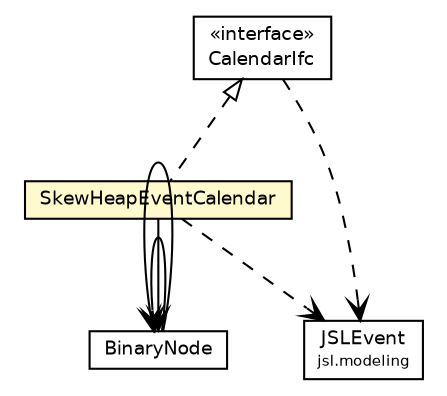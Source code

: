 #!/usr/local/bin/dot
#
# Class diagram 
# Generated by UMLGraph version 5.4 (http://www.umlgraph.org/)
#

digraph G {
	edge [fontname="Helvetica",fontsize=10,labelfontname="Helvetica",labelfontsize=10];
	node [fontname="Helvetica",fontsize=10,shape=plaintext];
	nodesep=0.25;
	ranksep=0.5;
	// jsl.calendar.SkewHeapEventCalendar
	c203952 [label=<<table title="jsl.calendar.SkewHeapEventCalendar" border="0" cellborder="1" cellspacing="0" cellpadding="2" port="p" bgcolor="lemonChiffon" href="./SkewHeapEventCalendar.html">
		<tr><td><table border="0" cellspacing="0" cellpadding="1">
<tr><td align="center" balign="center"> SkewHeapEventCalendar </td></tr>
		</table></td></tr>
		</table>>, URL="./SkewHeapEventCalendar.html", fontname="Helvetica", fontcolor="black", fontsize=9.0];
	// jsl.calendar.SkewHeapEventCalendar.BinaryNode
	c203953 [label=<<table title="jsl.calendar.SkewHeapEventCalendar.BinaryNode" border="0" cellborder="1" cellspacing="0" cellpadding="2" port="p" href="./SkewHeapEventCalendar.BinaryNode.html">
		<tr><td><table border="0" cellspacing="0" cellpadding="1">
<tr><td align="center" balign="center"> BinaryNode </td></tr>
		</table></td></tr>
		</table>>, URL="./SkewHeapEventCalendar.BinaryNode.html", fontname="Helvetica", fontcolor="black", fontsize=9.0];
	// jsl.calendar.CalendarIfc
	c203956 [label=<<table title="jsl.calendar.CalendarIfc" border="0" cellborder="1" cellspacing="0" cellpadding="2" port="p" href="./CalendarIfc.html">
		<tr><td><table border="0" cellspacing="0" cellpadding="1">
<tr><td align="center" balign="center"> &#171;interface&#187; </td></tr>
<tr><td align="center" balign="center"> CalendarIfc </td></tr>
		</table></td></tr>
		</table>>, URL="./CalendarIfc.html", fontname="Helvetica", fontcolor="black", fontsize=9.0];
	// jsl.modeling.JSLEvent
	c203977 [label=<<table title="jsl.modeling.JSLEvent" border="0" cellborder="1" cellspacing="0" cellpadding="2" port="p" href="../modeling/JSLEvent.html">
		<tr><td><table border="0" cellspacing="0" cellpadding="1">
<tr><td align="center" balign="center"> JSLEvent </td></tr>
<tr><td align="center" balign="center"><font point-size="7.0"> jsl.modeling </font></td></tr>
		</table></td></tr>
		</table>>, URL="../modeling/JSLEvent.html", fontname="Helvetica", fontcolor="black", fontsize=9.0];
	//jsl.calendar.SkewHeapEventCalendar implements jsl.calendar.CalendarIfc
	c203956:p -> c203952:p [dir=back,arrowtail=empty,style=dashed];
	// jsl.calendar.SkewHeapEventCalendar NAVASSOC jsl.calendar.SkewHeapEventCalendar.BinaryNode
	c203952:p -> c203953:p [taillabel="", label="", headlabel="", fontname="Helvetica", fontcolor="black", fontsize=10.0, color="black", arrowhead=open];
	// jsl.calendar.SkewHeapEventCalendar.BinaryNode NAVASSOC jsl.calendar.SkewHeapEventCalendar.BinaryNode
	c203953:p -> c203953:p [taillabel="", label="", headlabel="", fontname="Helvetica", fontcolor="black", fontsize=10.0, color="black", arrowhead=open];
	// jsl.calendar.SkewHeapEventCalendar.BinaryNode NAVASSOC jsl.calendar.SkewHeapEventCalendar.BinaryNode
	c203953:p -> c203953:p [taillabel="", label="", headlabel="", fontname="Helvetica", fontcolor="black", fontsize=10.0, color="black", arrowhead=open];
	// jsl.calendar.SkewHeapEventCalendar DEPEND jsl.modeling.JSLEvent
	c203952:p -> c203977:p [taillabel="", label="", headlabel="", fontname="Helvetica", fontcolor="black", fontsize=10.0, color="black", arrowhead=open, style=dashed];
	// jsl.calendar.CalendarIfc DEPEND jsl.modeling.JSLEvent
	c203956:p -> c203977:p [taillabel="", label="", headlabel="", fontname="Helvetica", fontcolor="black", fontsize=10.0, color="black", arrowhead=open, style=dashed];
}

